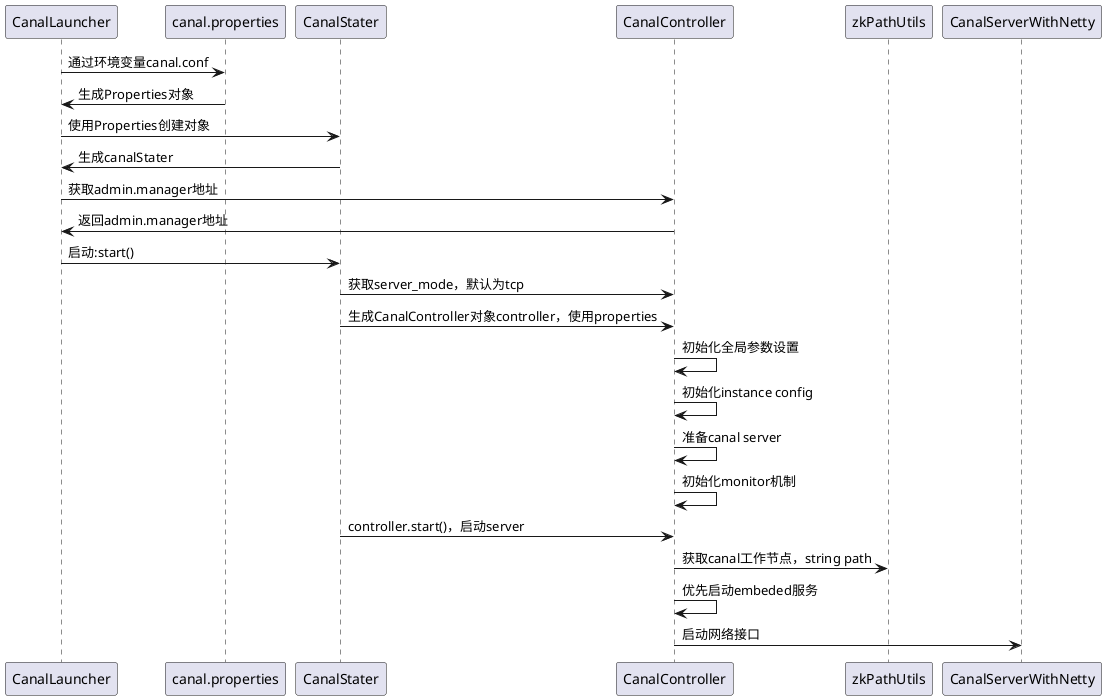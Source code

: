 @startuml
CanalLauncher -> canal.properties: 通过环境变量canal.conf
CanalLauncher <- canal.properties: 生成Properties对象
CanalLauncher -> CanalStater: 使用Properties创建对象
CanalLauncher <- CanalStater: 生成canalStater
CanalLauncher -> CanalController: 获取admin.manager地址
CanalLauncher <- CanalController: 返回admin.manager地址


CanalLauncher -> CanalStater: 启动:start()
CanalStater -> CanalController: 获取server_mode，默认为tcp
CanalStater -> CanalController: 生成CanalController对象controller，使用properties
CanalController -> CanalController: 初始化全局参数设置
CanalController -> CanalController: 初始化instance config
CanalController -> CanalController: 准备canal server
CanalController -> CanalController: 初始化monitor机制

CanalStater -> CanalController: controller.start()，启动server
CanalController -> zkPathUtils: 获取canal工作节点，string path
CanalController -> CanalController: 优先启动embeded服务
CanalController -> CanalServerWithNetty: 启动网络接口



@enduml